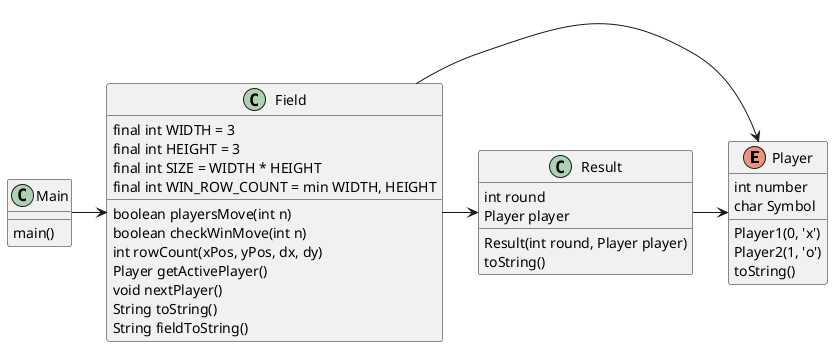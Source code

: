 @startuml
enum Player {
  Player1(0, 'x')
  Player2(1, 'o')

  int number
  char Symbol
  toString()
}
class Result {
  int round
  Player player

  Result(int round, Player player)
  toString()
}
class Main {
  main()
}
class Field {
  final int WIDTH = 3
  final int HEIGHT = 3
  final int SIZE = WIDTH * HEIGHT
  final int WIN_ROW_COUNT = min WIDTH, HEIGHT

  boolean playersMove(int n)
  boolean checkWinMove(int n)
  int rowCount(xPos, yPos, dx, dy)
  Player getActivePlayer()
  void nextPlayer()
  String toString()
  String fieldToString()
}
Field -> Player
Main -> Field
Result -> Player
Field -> Result

@enduml 
